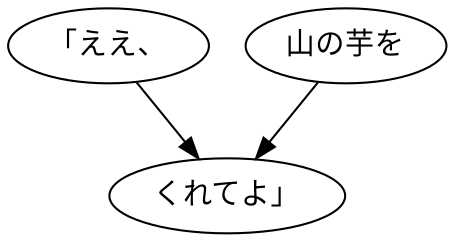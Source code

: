 digraph graph6930 {
	node0 [label="「ええ、"];
	node1 [label="山の芋を"];
	node2 [label="くれてよ」"];
	node0 -> node2;
	node1 -> node2;
}
